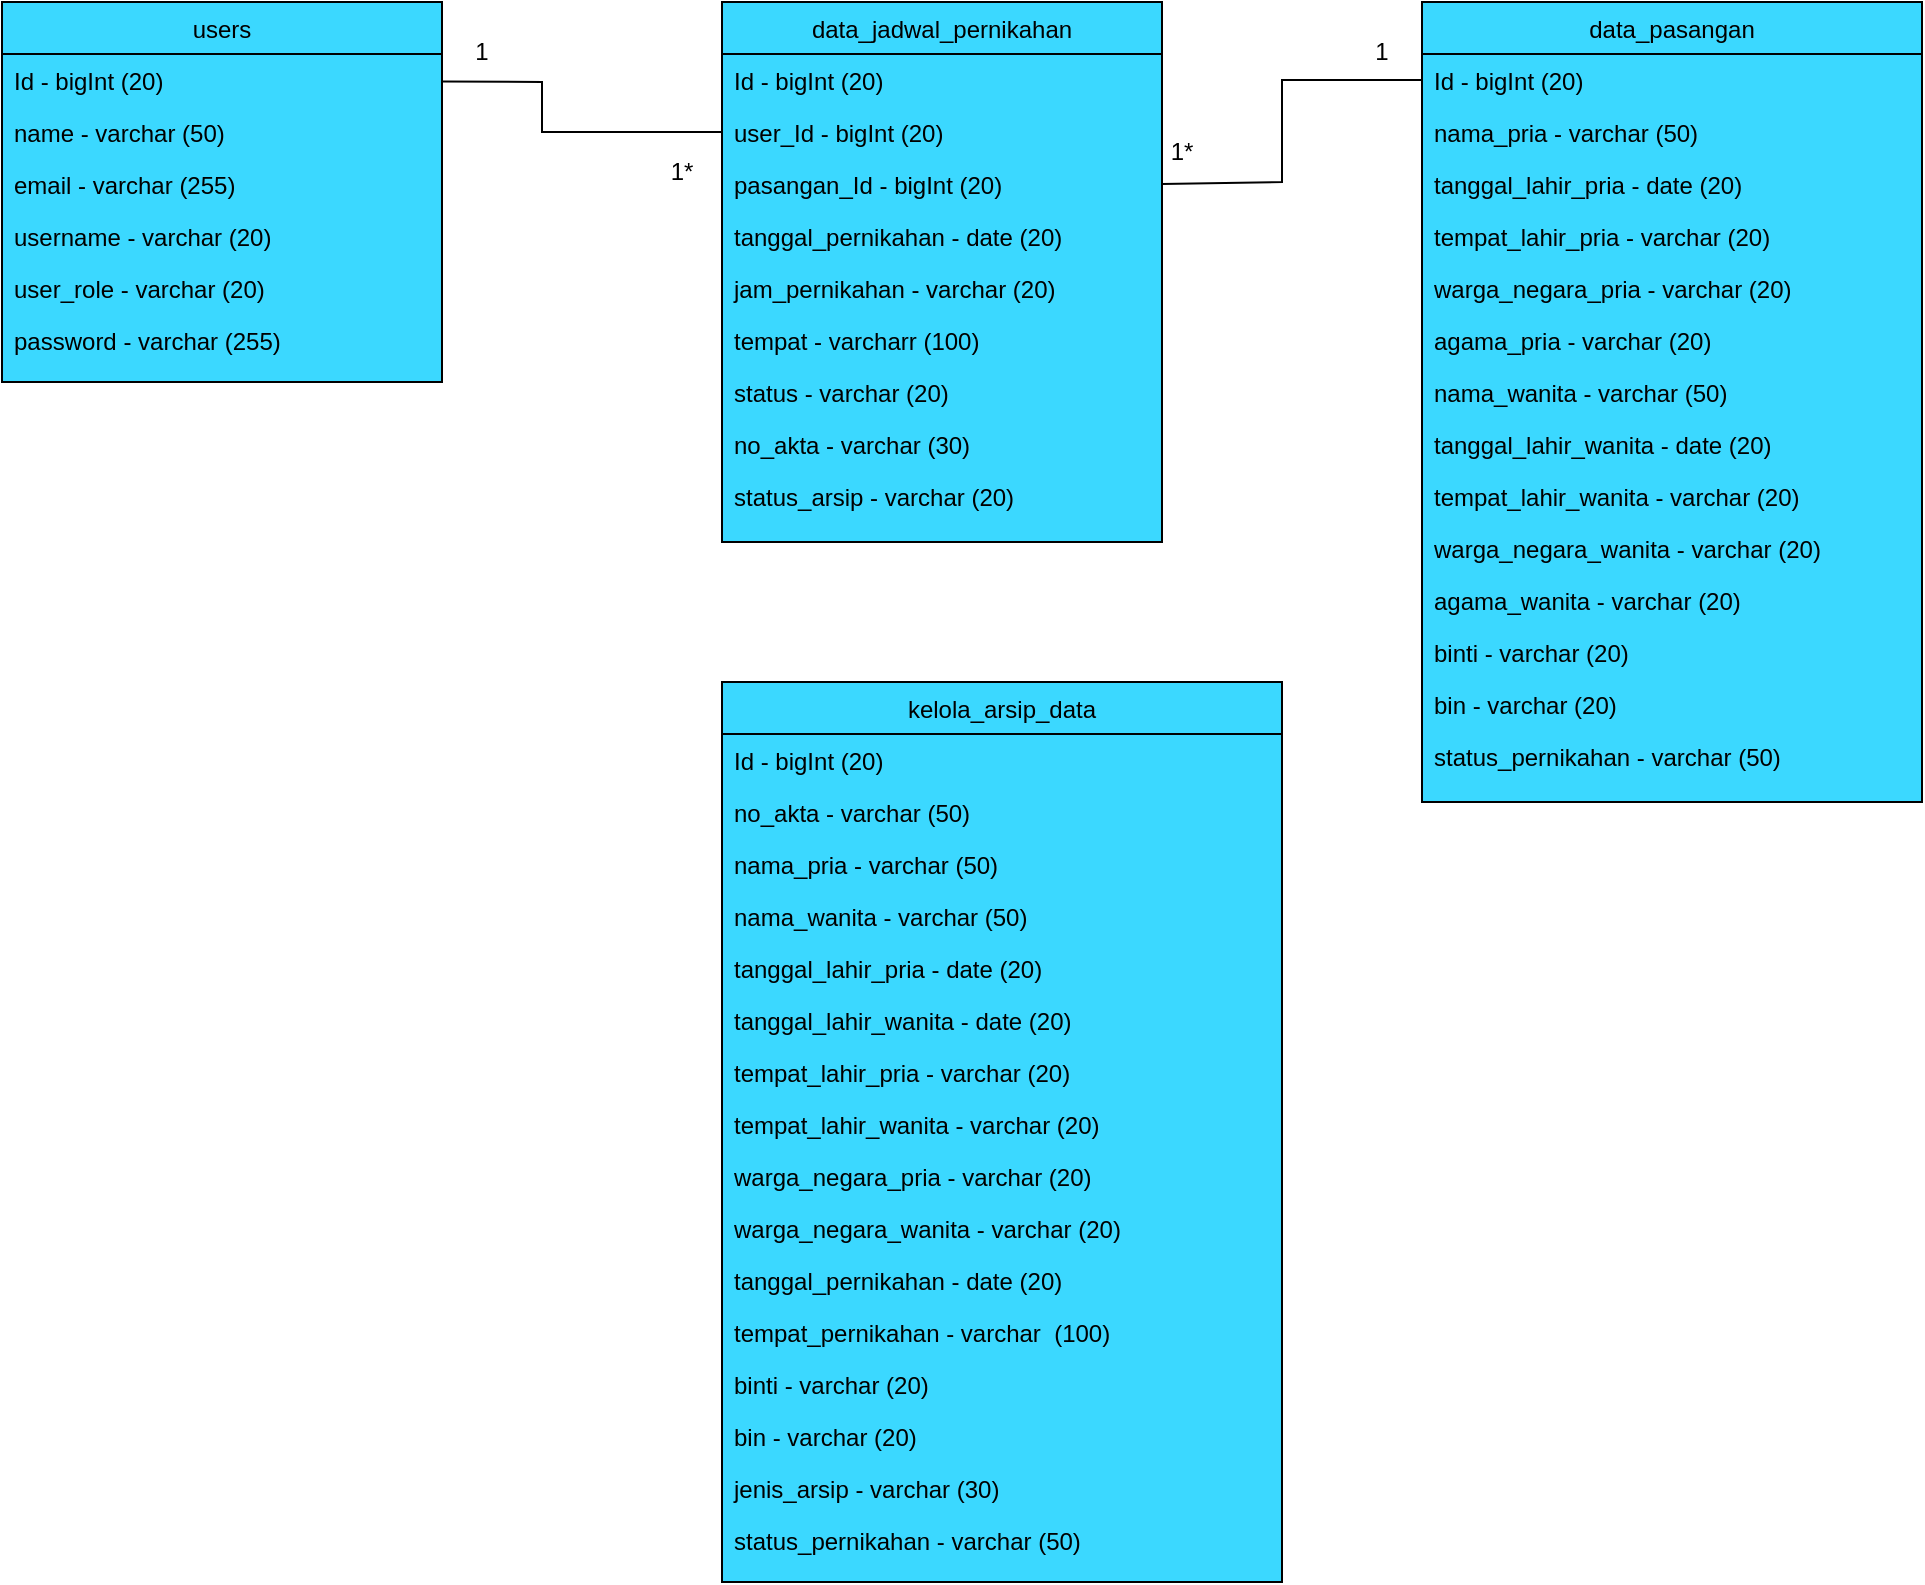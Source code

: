 <mxfile version="20.2.2" type="github"><diagram id="if5ysVgG1gXo0QaTi_HV" name="Halaman-1"><mxGraphModel dx="1497" dy="827" grid="1" gridSize="10" guides="1" tooltips="1" connect="1" arrows="1" fold="1" page="1" pageScale="1" pageWidth="827" pageHeight="1169" math="0" shadow="0"><root><mxCell id="0"/><mxCell id="1" parent="0"/><mxCell id="6f0zPJw62TKPNzpTug0z-4" value="users" style="swimlane;fontStyle=0;align=center;verticalAlign=top;childLayout=stackLayout;horizontal=1;startSize=26;horizontalStack=0;resizeParent=1;resizeLast=0;collapsible=1;marginBottom=0;rounded=0;shadow=0;strokeWidth=1;gradientColor=none;swimlaneFillColor=#3BD8FF;fillColor=#3BD8FF;" vertex="1" parent="1"><mxGeometry x="80" y="70" width="220" height="190" as="geometry"><mxRectangle x="230" y="140" width="160" height="26" as="alternateBounds"/></mxGeometry></mxCell><mxCell id="6f0zPJw62TKPNzpTug0z-5" value="Id - bigInt (20)" style="text;align=left;verticalAlign=top;spacingLeft=4;spacingRight=4;overflow=hidden;rotatable=0;points=[[0,0.5],[1,0.5]];portConstraint=eastwest;" vertex="1" parent="6f0zPJw62TKPNzpTug0z-4"><mxGeometry y="26" width="220" height="26" as="geometry"/></mxCell><mxCell id="6f0zPJw62TKPNzpTug0z-6" value="name - varchar (50)" style="text;align=left;verticalAlign=top;spacingLeft=4;spacingRight=4;overflow=hidden;rotatable=0;points=[[0,0.5],[1,0.5]];portConstraint=eastwest;rounded=0;shadow=0;html=0;" vertex="1" parent="6f0zPJw62TKPNzpTug0z-4"><mxGeometry y="52" width="220" height="26" as="geometry"/></mxCell><mxCell id="6f0zPJw62TKPNzpTug0z-7" value="email - varchar (255)" style="text;align=left;verticalAlign=top;spacingLeft=4;spacingRight=4;overflow=hidden;rotatable=0;points=[[0,0.5],[1,0.5]];portConstraint=eastwest;rounded=0;shadow=0;html=0;" vertex="1" parent="6f0zPJw62TKPNzpTug0z-4"><mxGeometry y="78" width="220" height="26" as="geometry"/></mxCell><mxCell id="6f0zPJw62TKPNzpTug0z-8" value="username - varchar (20)" style="text;align=left;verticalAlign=top;spacingLeft=4;spacingRight=4;overflow=hidden;rotatable=0;points=[[0,0.5],[1,0.5]];portConstraint=eastwest;rounded=0;shadow=0;html=0;" vertex="1" parent="6f0zPJw62TKPNzpTug0z-4"><mxGeometry y="104" width="220" height="26" as="geometry"/></mxCell><mxCell id="6f0zPJw62TKPNzpTug0z-9" value="user_role - varchar (20)" style="text;align=left;verticalAlign=top;spacingLeft=4;spacingRight=4;overflow=hidden;rotatable=0;points=[[0,0.5],[1,0.5]];portConstraint=eastwest;rounded=0;shadow=0;html=0;" vertex="1" parent="6f0zPJw62TKPNzpTug0z-4"><mxGeometry y="130" width="220" height="26" as="geometry"/></mxCell><mxCell id="6f0zPJw62TKPNzpTug0z-10" value="password - varchar (255)" style="text;align=left;verticalAlign=top;spacingLeft=4;spacingRight=4;overflow=hidden;rotatable=0;points=[[0,0.5],[1,0.5]];portConstraint=eastwest;rounded=0;shadow=0;html=0;" vertex="1" parent="6f0zPJw62TKPNzpTug0z-4"><mxGeometry y="156" width="220" height="26" as="geometry"/></mxCell><mxCell id="6f0zPJw62TKPNzpTug0z-11" value="data_jadwal_pernikahan" style="swimlane;fontStyle=0;align=center;verticalAlign=top;childLayout=stackLayout;horizontal=1;startSize=26;horizontalStack=0;resizeParent=1;resizeLast=0;collapsible=1;marginBottom=0;rounded=0;shadow=0;strokeWidth=1;swimlaneFillColor=#3BD8FF;fillColor=#3BD8FF;" vertex="1" parent="1"><mxGeometry x="440" y="70" width="220" height="270" as="geometry"><mxRectangle x="230" y="140" width="160" height="26" as="alternateBounds"/></mxGeometry></mxCell><mxCell id="6f0zPJw62TKPNzpTug0z-12" value="Id - bigInt (20)" style="text;align=left;verticalAlign=top;spacingLeft=4;spacingRight=4;overflow=hidden;rotatable=0;points=[[0,0.5],[1,0.5]];portConstraint=eastwest;" vertex="1" parent="6f0zPJw62TKPNzpTug0z-11"><mxGeometry y="26" width="220" height="26" as="geometry"/></mxCell><mxCell id="6f0zPJw62TKPNzpTug0z-18" value="user_Id - bigInt (20)" style="text;align=left;verticalAlign=top;spacingLeft=4;spacingRight=4;overflow=hidden;rotatable=0;points=[[0,0.5],[1,0.5]];portConstraint=eastwest;" vertex="1" parent="6f0zPJw62TKPNzpTug0z-11"><mxGeometry y="52" width="220" height="26" as="geometry"/></mxCell><mxCell id="6f0zPJw62TKPNzpTug0z-19" value="pasangan_Id - bigInt (20)" style="text;align=left;verticalAlign=top;spacingLeft=4;spacingRight=4;overflow=hidden;rotatable=0;points=[[0,0.5],[1,0.5]];portConstraint=eastwest;" vertex="1" parent="6f0zPJw62TKPNzpTug0z-11"><mxGeometry y="78" width="220" height="26" as="geometry"/></mxCell><mxCell id="6f0zPJw62TKPNzpTug0z-14" value="tanggal_pernikahan - date (20)" style="text;align=left;verticalAlign=top;spacingLeft=4;spacingRight=4;overflow=hidden;rotatable=0;points=[[0,0.5],[1,0.5]];portConstraint=eastwest;rounded=0;shadow=0;html=0;" vertex="1" parent="6f0zPJw62TKPNzpTug0z-11"><mxGeometry y="104" width="220" height="26" as="geometry"/></mxCell><mxCell id="6f0zPJw62TKPNzpTug0z-15" value="jam_pernikahan - varchar (20)" style="text;align=left;verticalAlign=top;spacingLeft=4;spacingRight=4;overflow=hidden;rotatable=0;points=[[0,0.5],[1,0.5]];portConstraint=eastwest;rounded=0;shadow=0;html=0;" vertex="1" parent="6f0zPJw62TKPNzpTug0z-11"><mxGeometry y="130" width="220" height="26" as="geometry"/></mxCell><mxCell id="6f0zPJw62TKPNzpTug0z-16" value="tempat - varcharr (100)" style="text;align=left;verticalAlign=top;spacingLeft=4;spacingRight=4;overflow=hidden;rotatable=0;points=[[0,0.5],[1,0.5]];portConstraint=eastwest;rounded=0;shadow=0;html=0;" vertex="1" parent="6f0zPJw62TKPNzpTug0z-11"><mxGeometry y="156" width="220" height="26" as="geometry"/></mxCell><mxCell id="6f0zPJw62TKPNzpTug0z-17" value="status - varchar (20)" style="text;align=left;verticalAlign=top;spacingLeft=4;spacingRight=4;overflow=hidden;rotatable=0;points=[[0,0.5],[1,0.5]];portConstraint=eastwest;rounded=0;shadow=0;html=0;" vertex="1" parent="6f0zPJw62TKPNzpTug0z-11"><mxGeometry y="182" width="220" height="26" as="geometry"/></mxCell><mxCell id="6f0zPJw62TKPNzpTug0z-20" value="no_akta - varchar (30)" style="text;align=left;verticalAlign=top;spacingLeft=4;spacingRight=4;overflow=hidden;rotatable=0;points=[[0,0.5],[1,0.5]];portConstraint=eastwest;rounded=0;shadow=0;html=0;" vertex="1" parent="6f0zPJw62TKPNzpTug0z-11"><mxGeometry y="208" width="220" height="26" as="geometry"/></mxCell><mxCell id="6f0zPJw62TKPNzpTug0z-21" value="status_arsip - varchar (20)" style="text;align=left;verticalAlign=top;spacingLeft=4;spacingRight=4;overflow=hidden;rotatable=0;points=[[0,0.5],[1,0.5]];portConstraint=eastwest;rounded=0;shadow=0;html=0;" vertex="1" parent="6f0zPJw62TKPNzpTug0z-11"><mxGeometry y="234" width="220" height="26" as="geometry"/></mxCell><mxCell id="6f0zPJw62TKPNzpTug0z-22" value="data_pasangan" style="swimlane;fontStyle=0;align=center;verticalAlign=top;childLayout=stackLayout;horizontal=1;startSize=26;horizontalStack=0;resizeParent=1;resizeLast=0;collapsible=1;marginBottom=0;rounded=0;shadow=0;strokeWidth=1;swimlaneFillColor=#3BD8FF;fillColor=#3BD8FF;" vertex="1" parent="1"><mxGeometry x="790" y="70" width="250" height="400" as="geometry"><mxRectangle x="230" y="140" width="160" height="26" as="alternateBounds"/></mxGeometry></mxCell><mxCell id="6f0zPJw62TKPNzpTug0z-23" value="Id - bigInt (20)" style="text;align=left;verticalAlign=top;spacingLeft=4;spacingRight=4;overflow=hidden;rotatable=0;points=[[0,0.5],[1,0.5]];portConstraint=eastwest;" vertex="1" parent="6f0zPJw62TKPNzpTug0z-22"><mxGeometry y="26" width="250" height="26" as="geometry"/></mxCell><mxCell id="6f0zPJw62TKPNzpTug0z-24" value="nama_pria - varchar (50)" style="text;align=left;verticalAlign=top;spacingLeft=4;spacingRight=4;overflow=hidden;rotatable=0;points=[[0,0.5],[1,0.5]];portConstraint=eastwest;" vertex="1" parent="6f0zPJw62TKPNzpTug0z-22"><mxGeometry y="52" width="250" height="26" as="geometry"/></mxCell><mxCell id="6f0zPJw62TKPNzpTug0z-25" value="tanggal_lahir_pria - date (20)" style="text;align=left;verticalAlign=top;spacingLeft=4;spacingRight=4;overflow=hidden;rotatable=0;points=[[0,0.5],[1,0.5]];portConstraint=eastwest;" vertex="1" parent="6f0zPJw62TKPNzpTug0z-22"><mxGeometry y="78" width="250" height="26" as="geometry"/></mxCell><mxCell id="6f0zPJw62TKPNzpTug0z-26" value="tempat_lahir_pria - varchar (20)" style="text;align=left;verticalAlign=top;spacingLeft=4;spacingRight=4;overflow=hidden;rotatable=0;points=[[0,0.5],[1,0.5]];portConstraint=eastwest;rounded=0;shadow=0;html=0;" vertex="1" parent="6f0zPJw62TKPNzpTug0z-22"><mxGeometry y="104" width="250" height="26" as="geometry"/></mxCell><mxCell id="6f0zPJw62TKPNzpTug0z-27" value="warga_negara_pria - varchar (20)" style="text;align=left;verticalAlign=top;spacingLeft=4;spacingRight=4;overflow=hidden;rotatable=0;points=[[0,0.5],[1,0.5]];portConstraint=eastwest;rounded=0;shadow=0;html=0;" vertex="1" parent="6f0zPJw62TKPNzpTug0z-22"><mxGeometry y="130" width="250" height="26" as="geometry"/></mxCell><mxCell id="6f0zPJw62TKPNzpTug0z-32" value="agama_pria - varchar (20)" style="text;align=left;verticalAlign=top;spacingLeft=4;spacingRight=4;overflow=hidden;rotatable=0;points=[[0,0.5],[1,0.5]];portConstraint=eastwest;rounded=0;shadow=0;html=0;" vertex="1" parent="6f0zPJw62TKPNzpTug0z-22"><mxGeometry y="156" width="250" height="26" as="geometry"/></mxCell><mxCell id="6f0zPJw62TKPNzpTug0z-33" value="nama_wanita - varchar (50)" style="text;align=left;verticalAlign=top;spacingLeft=4;spacingRight=4;overflow=hidden;rotatable=0;points=[[0,0.5],[1,0.5]];portConstraint=eastwest;" vertex="1" parent="6f0zPJw62TKPNzpTug0z-22"><mxGeometry y="182" width="250" height="26" as="geometry"/></mxCell><mxCell id="6f0zPJw62TKPNzpTug0z-34" value="tanggal_lahir_wanita - date (20)" style="text;align=left;verticalAlign=top;spacingLeft=4;spacingRight=4;overflow=hidden;rotatable=0;points=[[0,0.5],[1,0.5]];portConstraint=eastwest;" vertex="1" parent="6f0zPJw62TKPNzpTug0z-22"><mxGeometry y="208" width="250" height="26" as="geometry"/></mxCell><mxCell id="6f0zPJw62TKPNzpTug0z-35" value="tempat_lahir_wanita - varchar (20)" style="text;align=left;verticalAlign=top;spacingLeft=4;spacingRight=4;overflow=hidden;rotatable=0;points=[[0,0.5],[1,0.5]];portConstraint=eastwest;rounded=0;shadow=0;html=0;" vertex="1" parent="6f0zPJw62TKPNzpTug0z-22"><mxGeometry y="234" width="250" height="26" as="geometry"/></mxCell><mxCell id="6f0zPJw62TKPNzpTug0z-36" value="warga_negara_wanita - varchar (20)" style="text;align=left;verticalAlign=top;spacingLeft=4;spacingRight=4;overflow=hidden;rotatable=0;points=[[0,0.5],[1,0.5]];portConstraint=eastwest;rounded=0;shadow=0;html=0;" vertex="1" parent="6f0zPJw62TKPNzpTug0z-22"><mxGeometry y="260" width="250" height="26" as="geometry"/></mxCell><mxCell id="6f0zPJw62TKPNzpTug0z-37" value="agama_wanita - varchar (20)" style="text;align=left;verticalAlign=top;spacingLeft=4;spacingRight=4;overflow=hidden;rotatable=0;points=[[0,0.5],[1,0.5]];portConstraint=eastwest;rounded=0;shadow=0;html=0;" vertex="1" parent="6f0zPJw62TKPNzpTug0z-22"><mxGeometry y="286" width="250" height="26" as="geometry"/></mxCell><mxCell id="6f0zPJw62TKPNzpTug0z-39" value="binti - varchar (20)" style="text;align=left;verticalAlign=top;spacingLeft=4;spacingRight=4;overflow=hidden;rotatable=0;points=[[0,0.5],[1,0.5]];portConstraint=eastwest;rounded=0;shadow=0;html=0;" vertex="1" parent="6f0zPJw62TKPNzpTug0z-22"><mxGeometry y="312" width="250" height="26" as="geometry"/></mxCell><mxCell id="6f0zPJw62TKPNzpTug0z-40" value="bin - varchar (20)" style="text;align=left;verticalAlign=top;spacingLeft=4;spacingRight=4;overflow=hidden;rotatable=0;points=[[0,0.5],[1,0.5]];portConstraint=eastwest;rounded=0;shadow=0;html=0;" vertex="1" parent="6f0zPJw62TKPNzpTug0z-22"><mxGeometry y="338" width="250" height="26" as="geometry"/></mxCell><mxCell id="6f0zPJw62TKPNzpTug0z-41" value="status_pernikahan - varchar (50)" style="text;align=left;verticalAlign=top;spacingLeft=4;spacingRight=4;overflow=hidden;rotatable=0;points=[[0,0.5],[1,0.5]];portConstraint=eastwest;rounded=0;shadow=0;html=0;" vertex="1" parent="6f0zPJw62TKPNzpTug0z-22"><mxGeometry y="364" width="250" height="26" as="geometry"/></mxCell><mxCell id="6f0zPJw62TKPNzpTug0z-42" value="" style="endArrow=none;html=1;rounded=0;entryX=0;entryY=0.5;entryDx=0;entryDy=0;" edge="1" parent="1" source="6f0zPJw62TKPNzpTug0z-5" target="6f0zPJw62TKPNzpTug0z-18"><mxGeometry width="50" height="50" relative="1" as="geometry"><mxPoint x="500" y="210" as="sourcePoint"/><mxPoint x="450" y="140" as="targetPoint"/><Array as="points"><mxPoint x="350" y="110"/><mxPoint x="350" y="135"/></Array></mxGeometry></mxCell><mxCell id="6f0zPJw62TKPNzpTug0z-43" value="" style="endArrow=none;html=1;rounded=0;entryX=0;entryY=0.5;entryDx=0;entryDy=0;exitX=1;exitY=0.5;exitDx=0;exitDy=0;" edge="1" parent="1" source="6f0zPJw62TKPNzpTug0z-19" target="6f0zPJw62TKPNzpTug0z-23"><mxGeometry width="50" height="50" relative="1" as="geometry"><mxPoint x="650" y="170" as="sourcePoint"/><mxPoint x="550" y="160" as="targetPoint"/><Array as="points"><mxPoint x="720" y="160"/><mxPoint x="720" y="109"/></Array></mxGeometry></mxCell><mxCell id="6f0zPJw62TKPNzpTug0z-44" value="1" style="text;html=1;strokeColor=none;fillColor=none;align=center;verticalAlign=middle;whiteSpace=wrap;rounded=0;" vertex="1" parent="1"><mxGeometry x="290" y="80" width="60" height="30" as="geometry"/></mxCell><mxCell id="6f0zPJw62TKPNzpTug0z-45" value="1*" style="text;html=1;strokeColor=none;fillColor=none;align=center;verticalAlign=middle;whiteSpace=wrap;rounded=0;" vertex="1" parent="1"><mxGeometry x="390" y="140" width="60" height="30" as="geometry"/></mxCell><mxCell id="6f0zPJw62TKPNzpTug0z-46" value="1" style="text;html=1;strokeColor=none;fillColor=none;align=center;verticalAlign=middle;whiteSpace=wrap;rounded=0;" vertex="1" parent="1"><mxGeometry x="740" y="80" width="60" height="30" as="geometry"/></mxCell><mxCell id="6f0zPJw62TKPNzpTug0z-47" value="1*" style="text;html=1;strokeColor=none;fillColor=none;align=center;verticalAlign=middle;whiteSpace=wrap;rounded=0;" vertex="1" parent="1"><mxGeometry x="640" y="130" width="60" height="30" as="geometry"/></mxCell><mxCell id="6f0zPJw62TKPNzpTug0z-48" value="kelola_arsip_data" style="swimlane;fontStyle=0;align=center;verticalAlign=top;childLayout=stackLayout;horizontal=1;startSize=26;horizontalStack=0;resizeParent=1;resizeLast=0;collapsible=1;marginBottom=0;rounded=0;shadow=0;strokeWidth=1;swimlaneFillColor=#3BD8FF;fillColor=#3BD8FF;" vertex="1" parent="1"><mxGeometry x="440" y="410" width="280" height="450" as="geometry"><mxRectangle x="230" y="140" width="160" height="26" as="alternateBounds"/></mxGeometry></mxCell><mxCell id="6f0zPJw62TKPNzpTug0z-49" value="Id - bigInt (20)" style="text;align=left;verticalAlign=top;spacingLeft=4;spacingRight=4;overflow=hidden;rotatable=0;points=[[0,0.5],[1,0.5]];portConstraint=eastwest;" vertex="1" parent="6f0zPJw62TKPNzpTug0z-48"><mxGeometry y="26" width="280" height="26" as="geometry"/></mxCell><mxCell id="6f0zPJw62TKPNzpTug0z-64" value="no_akta - varchar (50)" style="text;align=left;verticalAlign=top;spacingLeft=4;spacingRight=4;overflow=hidden;rotatable=0;points=[[0,0.5],[1,0.5]];portConstraint=eastwest;" vertex="1" parent="6f0zPJw62TKPNzpTug0z-48"><mxGeometry y="52" width="280" height="26" as="geometry"/></mxCell><mxCell id="6f0zPJw62TKPNzpTug0z-50" value="nama_pria - varchar (50)" style="text;align=left;verticalAlign=top;spacingLeft=4;spacingRight=4;overflow=hidden;rotatable=0;points=[[0,0.5],[1,0.5]];portConstraint=eastwest;" vertex="1" parent="6f0zPJw62TKPNzpTug0z-48"><mxGeometry y="78" width="280" height="26" as="geometry"/></mxCell><mxCell id="6f0zPJw62TKPNzpTug0z-55" value="nama_wanita - varchar (50)" style="text;align=left;verticalAlign=top;spacingLeft=4;spacingRight=4;overflow=hidden;rotatable=0;points=[[0,0.5],[1,0.5]];portConstraint=eastwest;" vertex="1" parent="6f0zPJw62TKPNzpTug0z-48"><mxGeometry y="104" width="280" height="26" as="geometry"/></mxCell><mxCell id="6f0zPJw62TKPNzpTug0z-51" value="tanggal_lahir_pria - date (20)" style="text;align=left;verticalAlign=top;spacingLeft=4;spacingRight=4;overflow=hidden;rotatable=0;points=[[0,0.5],[1,0.5]];portConstraint=eastwest;" vertex="1" parent="6f0zPJw62TKPNzpTug0z-48"><mxGeometry y="130" width="280" height="26" as="geometry"/></mxCell><mxCell id="6f0zPJw62TKPNzpTug0z-56" value="tanggal_lahir_wanita - date (20)" style="text;align=left;verticalAlign=top;spacingLeft=4;spacingRight=4;overflow=hidden;rotatable=0;points=[[0,0.5],[1,0.5]];portConstraint=eastwest;" vertex="1" parent="6f0zPJw62TKPNzpTug0z-48"><mxGeometry y="156" width="280" height="26" as="geometry"/></mxCell><mxCell id="6f0zPJw62TKPNzpTug0z-52" value="tempat_lahir_pria - varchar (20)" style="text;align=left;verticalAlign=top;spacingLeft=4;spacingRight=4;overflow=hidden;rotatable=0;points=[[0,0.5],[1,0.5]];portConstraint=eastwest;rounded=0;shadow=0;html=0;" vertex="1" parent="6f0zPJw62TKPNzpTug0z-48"><mxGeometry y="182" width="280" height="26" as="geometry"/></mxCell><mxCell id="6f0zPJw62TKPNzpTug0z-59" value="tempat_lahir_wanita - varchar (20)" style="text;align=left;verticalAlign=top;spacingLeft=4;spacingRight=4;overflow=hidden;rotatable=0;points=[[0,0.5],[1,0.5]];portConstraint=eastwest;rounded=0;shadow=0;html=0;" vertex="1" parent="6f0zPJw62TKPNzpTug0z-48"><mxGeometry y="208" width="280" height="26" as="geometry"/></mxCell><mxCell id="6f0zPJw62TKPNzpTug0z-53" value="warga_negara_pria - varchar (20)" style="text;align=left;verticalAlign=top;spacingLeft=4;spacingRight=4;overflow=hidden;rotatable=0;points=[[0,0.5],[1,0.5]];portConstraint=eastwest;rounded=0;shadow=0;html=0;" vertex="1" parent="6f0zPJw62TKPNzpTug0z-48"><mxGeometry y="234" width="280" height="26" as="geometry"/></mxCell><mxCell id="6f0zPJw62TKPNzpTug0z-58" value="warga_negara_wanita - varchar (20)" style="text;align=left;verticalAlign=top;spacingLeft=4;spacingRight=4;overflow=hidden;rotatable=0;points=[[0,0.5],[1,0.5]];portConstraint=eastwest;rounded=0;shadow=0;html=0;" vertex="1" parent="6f0zPJw62TKPNzpTug0z-48"><mxGeometry y="260" width="280" height="26" as="geometry"/></mxCell><mxCell id="6f0zPJw62TKPNzpTug0z-60" value="tanggal_pernikahan - date (20)" style="text;align=left;verticalAlign=top;spacingLeft=4;spacingRight=4;overflow=hidden;rotatable=0;points=[[0,0.5],[1,0.5]];portConstraint=eastwest;rounded=0;shadow=0;html=0;" vertex="1" parent="6f0zPJw62TKPNzpTug0z-48"><mxGeometry y="286" width="280" height="26" as="geometry"/></mxCell><mxCell id="6f0zPJw62TKPNzpTug0z-65" value="tempat_pernikahan - varchar  (100)" style="text;align=left;verticalAlign=top;spacingLeft=4;spacingRight=4;overflow=hidden;rotatable=0;points=[[0,0.5],[1,0.5]];portConstraint=eastwest;rounded=0;shadow=0;html=0;" vertex="1" parent="6f0zPJw62TKPNzpTug0z-48"><mxGeometry y="312" width="280" height="26" as="geometry"/></mxCell><mxCell id="6f0zPJw62TKPNzpTug0z-61" value="binti - varchar (20)" style="text;align=left;verticalAlign=top;spacingLeft=4;spacingRight=4;overflow=hidden;rotatable=0;points=[[0,0.5],[1,0.5]];portConstraint=eastwest;rounded=0;shadow=0;html=0;" vertex="1" parent="6f0zPJw62TKPNzpTug0z-48"><mxGeometry y="338" width="280" height="26" as="geometry"/></mxCell><mxCell id="6f0zPJw62TKPNzpTug0z-62" value="bin - varchar (20)" style="text;align=left;verticalAlign=top;spacingLeft=4;spacingRight=4;overflow=hidden;rotatable=0;points=[[0,0.5],[1,0.5]];portConstraint=eastwest;rounded=0;shadow=0;html=0;" vertex="1" parent="6f0zPJw62TKPNzpTug0z-48"><mxGeometry y="364" width="280" height="26" as="geometry"/></mxCell><mxCell id="6f0zPJw62TKPNzpTug0z-66" value="jenis_arsip - varchar (30)" style="text;align=left;verticalAlign=top;spacingLeft=4;spacingRight=4;overflow=hidden;rotatable=0;points=[[0,0.5],[1,0.5]];portConstraint=eastwest;rounded=0;shadow=0;html=0;" vertex="1" parent="6f0zPJw62TKPNzpTug0z-48"><mxGeometry y="390" width="280" height="26" as="geometry"/></mxCell><mxCell id="6f0zPJw62TKPNzpTug0z-63" value="status_pernikahan - varchar (50)" style="text;align=left;verticalAlign=top;spacingLeft=4;spacingRight=4;overflow=hidden;rotatable=0;points=[[0,0.5],[1,0.5]];portConstraint=eastwest;rounded=0;shadow=0;html=0;" vertex="1" parent="6f0zPJw62TKPNzpTug0z-48"><mxGeometry y="416" width="280" height="26" as="geometry"/></mxCell></root></mxGraphModel></diagram></mxfile>